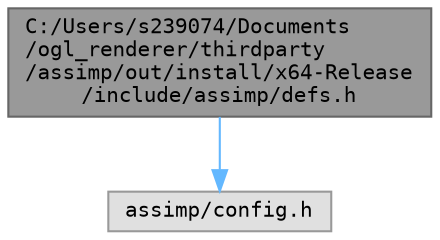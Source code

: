 digraph "C:/Users/s239074/Documents/ogl_renderer/thirdparty/assimp/out/install/x64-Release/include/assimp/defs.h"
{
 // LATEX_PDF_SIZE
  bgcolor="transparent";
  edge [fontname=Terminal,fontsize=10,labelfontname=Helvetica,labelfontsize=10];
  node [fontname=Terminal,fontsize=10,shape=box,height=0.2,width=0.4];
  Node1 [label="C:/Users/s239074/Documents\l/ogl_renderer/thirdparty\l/assimp/out/install/x64-Release\l/include/assimp/defs.h",height=0.2,width=0.4,color="gray40", fillcolor="grey60", style="filled", fontcolor="black",tooltip="Assimp build configuration setup. See the notes in the comment blocks to find out how to customize yo..."];
  Node1 -> Node2 [color="steelblue1",style="solid"];
  Node2 [label="assimp/config.h",height=0.2,width=0.4,color="grey60", fillcolor="#E0E0E0", style="filled",tooltip=" "];
}

